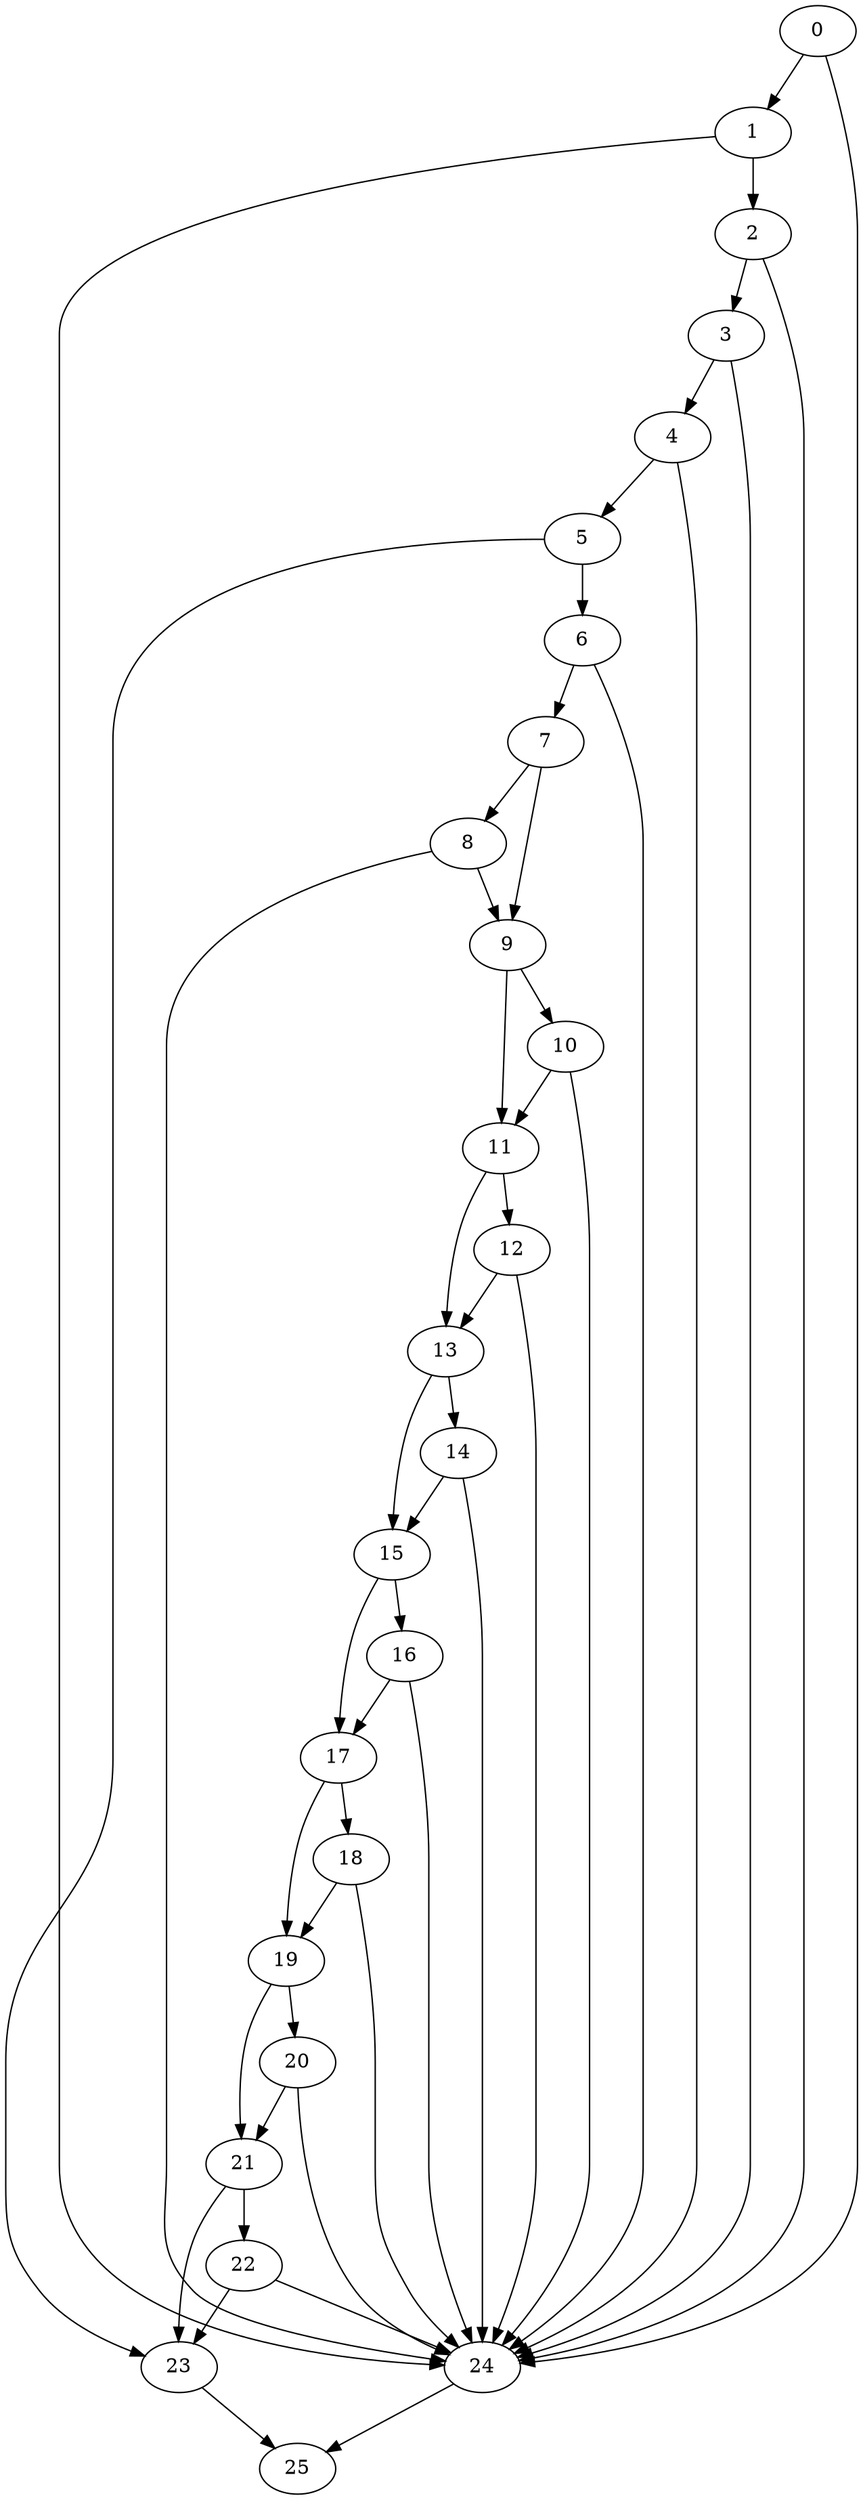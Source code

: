digraph {
	0
	1
	2
	3
	4
	5
	6
	7
	8
	9
	10
	11
	12
	13
	14
	15
	16
	17
	18
	19
	20
	21
	22
	23
	24
	25
	1 -> 2
	2 -> 3
	6 -> 7
	7 -> 9
	8 -> 9
	11 -> 13
	12 -> 13
	13 -> 14
	17 -> 19
	18 -> 19
	3 -> 4
	17 -> 18
	19 -> 21
	20 -> 21
	5 -> 23
	21 -> 23
	22 -> 23
	23 -> 25
	24 -> 25
	0 -> 1
	4 -> 5
	7 -> 8
	11 -> 12
	13 -> 15
	14 -> 15
	19 -> 20
	21 -> 22
	5 -> 6
	9 -> 10
	9 -> 11
	10 -> 11
	15 -> 16
	16 -> 17
	15 -> 17
	4 -> 24
	8 -> 24
	12 -> 24
	18 -> 24
	3 -> 24
	6 -> 24
	16 -> 24
	2 -> 24
	14 -> 24
	22 -> 24
	0 -> 24
	1 -> 24
	10 -> 24
	20 -> 24
}
